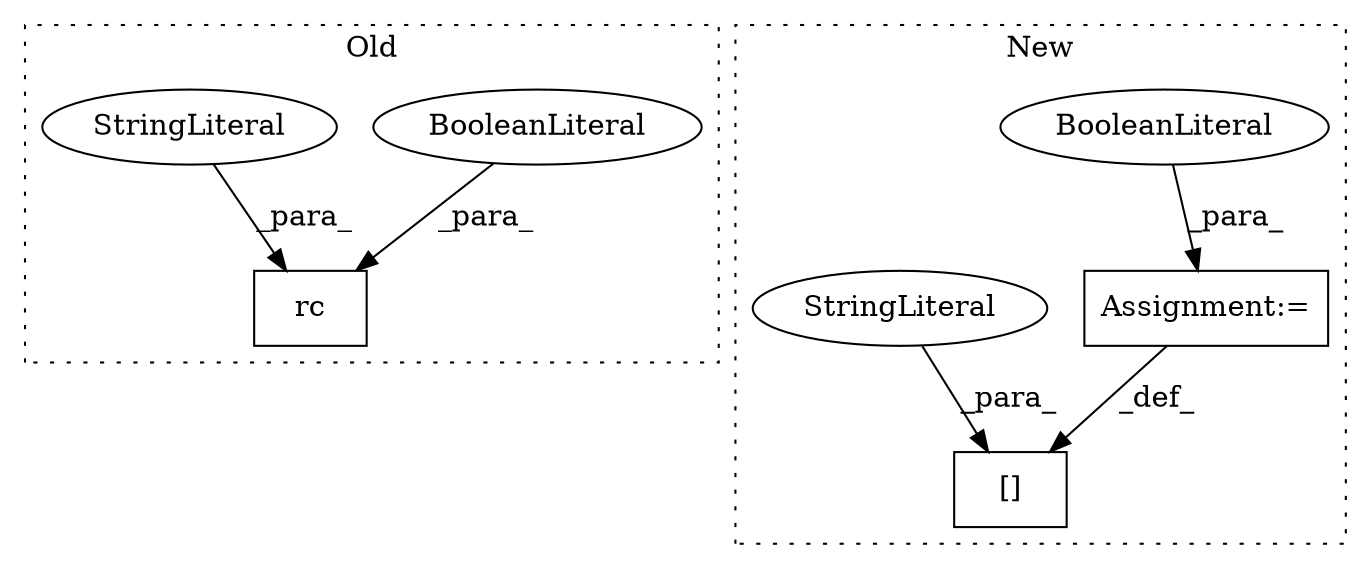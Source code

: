 digraph G {
subgraph cluster0 {
1 [label="rc" a="32" s="858,873" l="3,1" shape="box"];
5 [label="BooleanLiteral" a="9" s="868" l="5" shape="ellipse"];
7 [label="StringLiteral" a="45" s="861" l="6" shape="ellipse"];
label = "Old";
style="dotted";
}
subgraph cluster1 {
2 [label="[]" a="2" s="853,893" l="27,1" shape="box"];
3 [label="Assignment:=" a="7" s="894" l="1" shape="box"];
4 [label="BooleanLiteral" a="9" s="895" l="5" shape="ellipse"];
6 [label="StringLiteral" a="45" s="880" l="13" shape="ellipse"];
label = "New";
style="dotted";
}
3 -> 2 [label="_def_"];
4 -> 3 [label="_para_"];
5 -> 1 [label="_para_"];
6 -> 2 [label="_para_"];
7 -> 1 [label="_para_"];
}